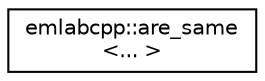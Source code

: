 digraph "Graphical Class Hierarchy"
{
 // LATEX_PDF_SIZE
  edge [fontname="Helvetica",fontsize="10",labelfontname="Helvetica",labelfontsize="10"];
  node [fontname="Helvetica",fontsize="10",shape=record];
  rankdir="LR";
  Node0 [label="emlabcpp::are_same\l\<... \>",height=0.2,width=0.4,color="black", fillcolor="white", style="filled",URL="$structemlabcpp_1_1are__same.html",tooltip="are_same<Ts..>::value is true if all Ts... are equal types."];
}
